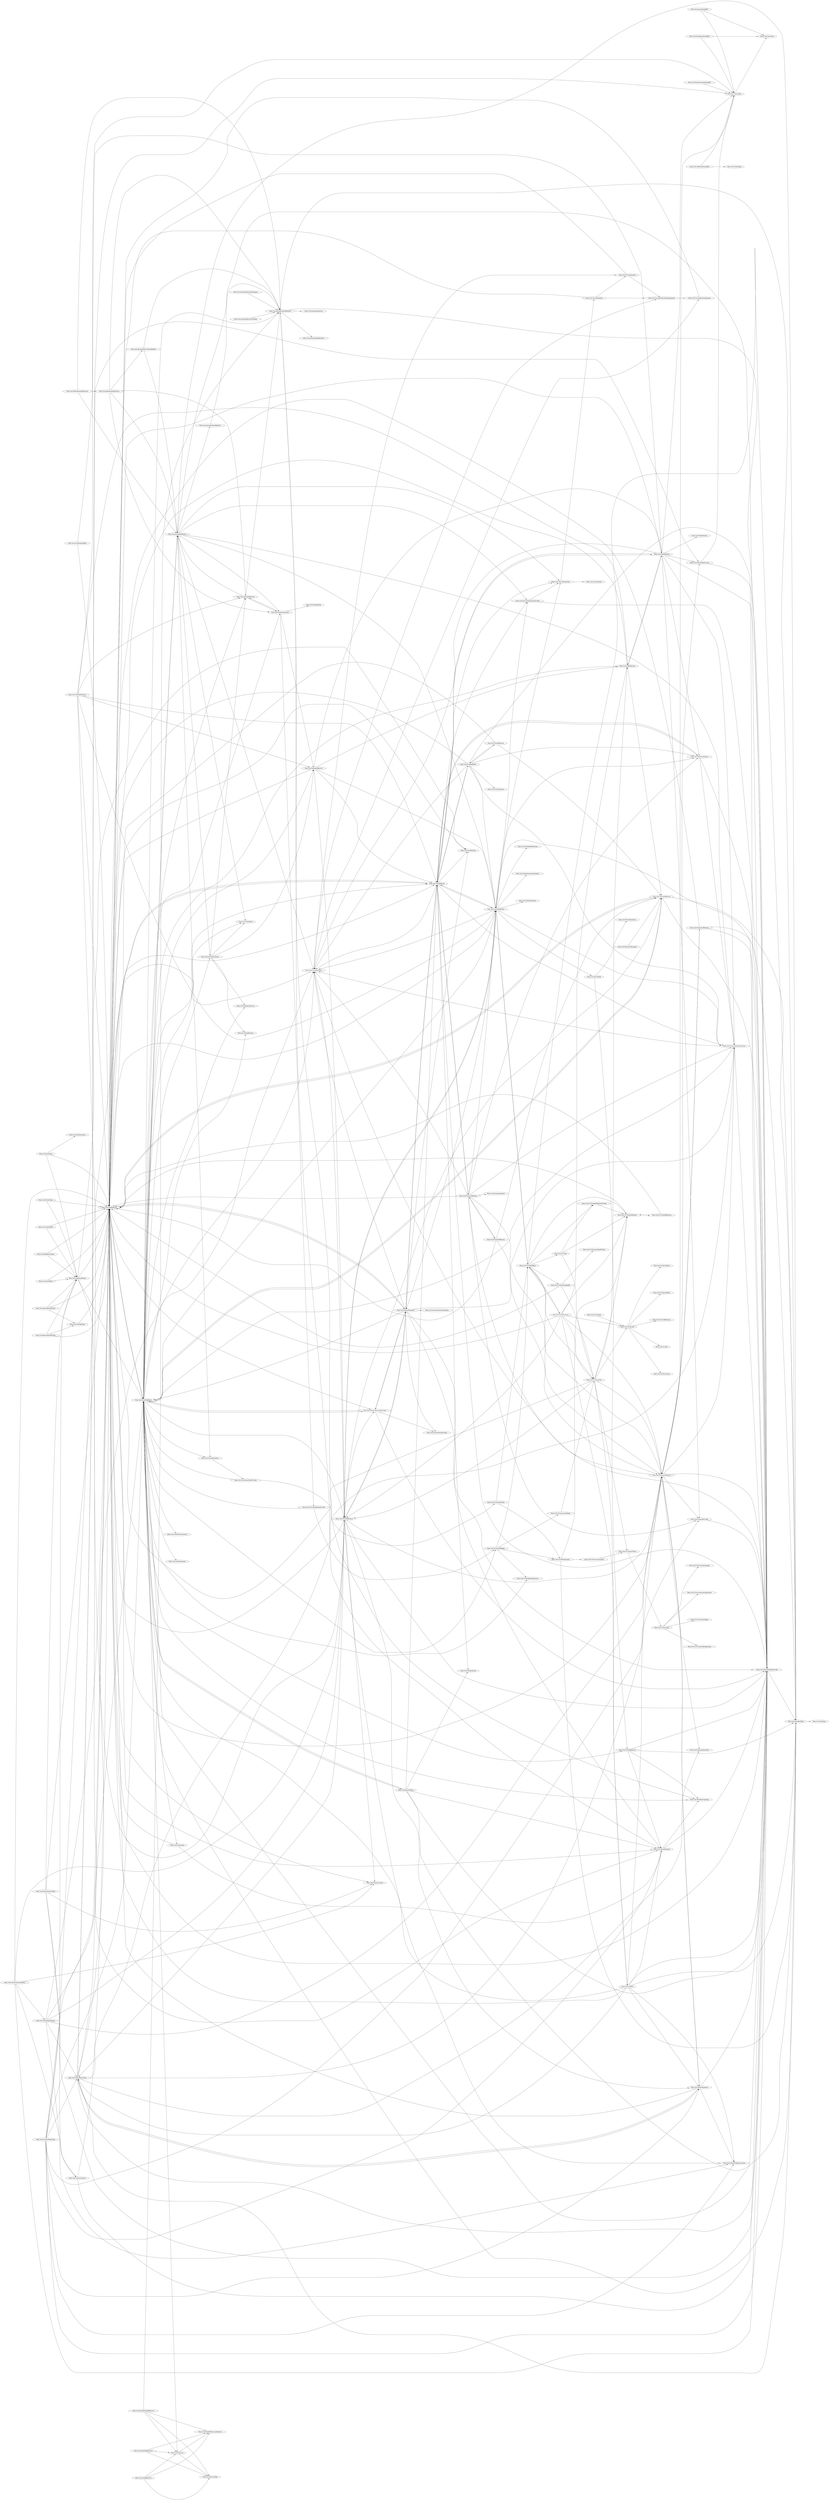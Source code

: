 digraph G {
    page="40,60"; 
    ratio=auto;
    rankdir=LR;
    fontsize=10;
   "Mono.Cecil.ArrayMarshalInfo" -> { rank=none; "Mono.Cecil.MarshalInfo"; "Mono.Cecil.NativeType" }
   "Mono.Cecil.ArrayType" -> { rank=none; "Mono.Cecil.ArrayDimension"; "Mono.Cecil.TypeReference"; "Mono.Cecil.TypeSpecification" }
   "Mono.Cecil.AssemblyDefinition" -> { rank=none; "Mono.Cecil.AssemblyNameDefinition"; "Mono.Cecil.CustomAttribute"; "Mono.Cecil.ICustomAttributeProvider"; "Mono.Cecil.IMetadataTokenProvider"; "Mono.Cecil.ISecurityDeclarationProvider"; "Mono.Cecil.MetadataToken"; "Mono.Cecil.MethodDefinition"; "Mono.Cecil.ModuleDefinition"; "Mono.Cecil.ModuleKind"; "Mono.Cecil.ModuleParameters"; "Mono.Cecil.ReaderParameters"; "Mono.Cecil.SecurityDeclaration"; "Mono.Cecil.WriterParameters" }
   "Mono.Cecil.AssemblyLinkedResource" -> { rank=none; "Mono.Cecil.AssemblyNameReference"; "Mono.Cecil.ManifestResourceAttributes"; "Mono.Cecil.Resource"; "Mono.Cecil.ResourceType" }
   "Mono.Cecil.AssemblyNameDefinition" -> { rank=none; "Mono.Cecil.AssemblyNameReference" }
   "Mono.Cecil.AssemblyNameReference" -> { rank=none; "Mono.Cecil.AssemblyAttributes"; "Mono.Cecil.AssemblyHashAlgorithm"; "Mono.Cecil.IMetadataScope"; "Mono.Cecil.IMetadataTokenProvider"; "Mono.Cecil.MetadataScopeType"; "Mono.Cecil.MetadataToken" }
   "Mono.Cecil.AssemblyResolutionException" -> { rank=none; "Mono.Cecil.AssemblyNameReference" }
   "Mono.Cecil.AssemblyResolveEventArgs" -> { rank=none; "Mono.Cecil.AssemblyNameReference" }
   "Mono.Cecil.AssemblyResolveEventHandler" -> { rank=none; "Mono.Cecil.AssemblyDefinition"; "Mono.Cecil.AssemblyNameReference" }
   "Mono.Cecil.BaseAssemblyResolver" -> { rank=none; "Mono.Cecil.AssemblyDefinition"; "Mono.Cecil.AssemblyNameReference"; "Mono.Cecil.AssemblyResolveEventHandler"; "Mono.Cecil.IAssemblyResolver"; "Mono.Cecil.ReaderParameters" }
   "Mono.Cecil.ByReferenceType" -> { rank=none; "Mono.Cecil.TypeReference"; "Mono.Cecil.TypeSpecification" }
   "Mono.Cecil.CallSite" -> { rank=none; "Mono.Cecil.IMetadataScope"; "Mono.Cecil.IMetadataTokenProvider"; "Mono.Cecil.IMethodSignature"; "Mono.Cecil.MetadataToken"; "Mono.Cecil.MethodCallingConvention"; "Mono.Cecil.MethodReturnType"; "Mono.Cecil.ModuleDefinition"; "Mono.Cecil.ParameterDefinition"; "Mono.Cecil.TypeReference" }
   "Mono.Cecil.Cil.Document" -> { rank=none; "Mono.Cecil.Cil.DocumentHashAlgorithm"; "Mono.Cecil.Cil.DocumentLanguage"; "Mono.Cecil.Cil.DocumentLanguageVendor"; "Mono.Cecil.Cil.DocumentType" }
   "Mono.Cecil.Cil.ExceptionHandler" -> { rank=none; "Mono.Cecil.Cil.ExceptionHandlerType"; "Mono.Cecil.Cil.Instruction"; "Mono.Cecil.TypeReference" }
   "Mono.Cecil.Cil.ILProcessor" -> { rank=none; "Mono.Cecil.CallSite"; "Mono.Cecil.Cil.Instruction"; "Mono.Cecil.Cil.MethodBody"; "Mono.Cecil.Cil.OpCode"; "Mono.Cecil.Cil.VariableDefinition"; "Mono.Cecil.FieldReference"; "Mono.Cecil.MethodReference"; "Mono.Cecil.ParameterDefinition"; "Mono.Cecil.TypeReference" }
   "Mono.Cecil.Cil.ISymbolReader" -> { rank=none; "Mono.Cecil.Cil.ImageDebugDirectory"; "Mono.Cecil.Cil.InstructionMapper"; "Mono.Cecil.Cil.MethodBody"; "Mono.Cecil.Cil.MethodSymbols" }
   "Mono.Cecil.Cil.ISymbolReaderProvider" -> { rank=none; "Mono.Cecil.Cil.ISymbolReader"; "Mono.Cecil.ModuleDefinition" }
   "Mono.Cecil.Cil.ISymbolWriter" -> { rank=none; "Mono.Cecil.Cil.MethodBody"; "Mono.Cecil.Cil.MethodSymbols" }
   "Mono.Cecil.Cil.ISymbolWriterProvider" -> { rank=none; "Mono.Cecil.Cil.ISymbolWriter"; "Mono.Cecil.ModuleDefinition" }
   "Mono.Cecil.Cil.IVariableDefinitionProvider" -> { rank=none; "Mono.Cecil.Cil.VariableDefinition" }
   "Mono.Cecil.Cil.Instruction" -> { rank=none; "Mono.Cecil.CallSite"; "Mono.Cecil.Cil.OpCode"; "Mono.Cecil.Cil.SequencePoint"; "Mono.Cecil.Cil.VariableDefinition"; "Mono.Cecil.FieldReference"; "Mono.Cecil.MethodReference"; "Mono.Cecil.ParameterDefinition"; "Mono.Cecil.TypeReference" }
   "Mono.Cecil.Cil.InstructionMapper" -> { rank=none; "Mono.Cecil.Cil.Instruction" }
   "Mono.Cecil.Cil.InstructionSymbol" -> { rank=none; "Mono.Cecil.Cil.SequencePoint" }
   "Mono.Cecil.Cil.MethodBody" -> { rank=none; "Mono.Cecil.Cil.ExceptionHandler"; "Mono.Cecil.Cil.ILProcessor"; "Mono.Cecil.Cil.IVariableDefinitionProvider"; "Mono.Cecil.Cil.Instruction"; "Mono.Cecil.Cil.Scope"; "Mono.Cecil.Cil.VariableDefinition"; "Mono.Cecil.MetadataToken"; "Mono.Cecil.MethodDefinition"; "Mono.Cecil.ParameterDefinition" }
   "Mono.Cecil.Cil.MethodSymbols" -> { rank=none; "Mono.Cecil.Cil.InstructionSymbol"; "Mono.Cecil.Cil.VariableDefinition"; "Mono.Cecil.MetadataToken" }
   "Mono.Cecil.Cil.OpCode" -> { rank=none; "Mono.Cecil.Cil.Code"; "Mono.Cecil.Cil.FlowControl"; "Mono.Cecil.Cil.OpCodeType"; "Mono.Cecil.Cil.OperandType"; "Mono.Cecil.Cil.StackBehaviour" }
   "Mono.Cecil.Cil.OpCodes" -> { rank=none; "Mono.Cecil.Cil.OpCode" }
   "Mono.Cecil.Cil.Scope" -> { rank=none; "Mono.Cecil.Cil.IVariableDefinitionProvider"; "Mono.Cecil.Cil.Instruction"; "Mono.Cecil.Cil.VariableDefinition" }
   "Mono.Cecil.Cil.SequencePoint" -> { rank=none; "Mono.Cecil.Cil.Document" }
   "Mono.Cecil.Cil.VariableDefinition" -> { rank=none; "Mono.Cecil.Cil.VariableReference"; "Mono.Cecil.TypeReference" }
   "Mono.Cecil.Cil.VariableReference" -> { rank=none; "Mono.Cecil.Cil.VariableDefinition"; "Mono.Cecil.TypeReference" }
   "Mono.Cecil.CustomAttribute" -> { rank=none; "Mono.Cecil.CustomAttributeArgument"; "Mono.Cecil.CustomAttributeNamedArgument"; "Mono.Cecil.ICustomAttribute"; "Mono.Cecil.MethodReference"; "Mono.Cecil.TypeReference" }
   "Mono.Cecil.CustomAttributeArgument" -> { rank=none; "Mono.Cecil.TypeReference" }
   "Mono.Cecil.CustomAttributeNamedArgument" -> { rank=none; "Mono.Cecil.CustomAttributeArgument" }
   "Mono.Cecil.CustomMarshalInfo" -> { rank=none; "Mono.Cecil.MarshalInfo"; "Mono.Cecil.TypeReference" }
   "Mono.Cecil.DefaultAssemblyResolver" -> { rank=none; "Mono.Cecil.AssemblyDefinition"; "Mono.Cecil.AssemblyNameReference"; "Mono.Cecil.BaseAssemblyResolver" }
   "Mono.Cecil.EmbeddedResource" -> { rank=none; "Mono.Cecil.ManifestResourceAttributes"; "Mono.Cecil.Resource"; "Mono.Cecil.ResourceType" }
   "Mono.Cecil.EventDefinition" -> { rank=none; "Mono.Cecil.CustomAttribute"; "Mono.Cecil.EventAttributes"; "Mono.Cecil.EventReference"; "Mono.Cecil.ICustomAttributeProvider"; "Mono.Cecil.IMemberDefinition"; "Mono.Cecil.IMetadataTokenProvider"; "Mono.Cecil.MethodDefinition"; "Mono.Cecil.TypeDefinition"; "Mono.Cecil.TypeReference" }
   "Mono.Cecil.EventReference" -> { rank=none; "Mono.Cecil.EventDefinition"; "Mono.Cecil.MemberReference"; "Mono.Cecil.TypeReference" }
   "Mono.Cecil.ExportedType" -> { rank=none; "Mono.Cecil.IMetadataScope"; "Mono.Cecil.IMetadataTokenProvider"; "Mono.Cecil.MetadataToken"; "Mono.Cecil.ModuleDefinition"; "Mono.Cecil.TypeAttributes"; "Mono.Cecil.TypeDefinition" }
   "Mono.Cecil.FieldDefinition" -> { rank=none; "Mono.Cecil.CustomAttribute"; "Mono.Cecil.FieldAttributes"; "Mono.Cecil.FieldReference"; "Mono.Cecil.IConstantProvider"; "Mono.Cecil.ICustomAttributeProvider"; "Mono.Cecil.IMarshalInfoProvider"; "Mono.Cecil.IMemberDefinition"; "Mono.Cecil.IMetadataTokenProvider"; "Mono.Cecil.MarshalInfo"; "Mono.Cecil.TypeDefinition"; "Mono.Cecil.TypeReference" }
   "Mono.Cecil.FieldReference" -> { rank=none; "Mono.Cecil.FieldDefinition"; "Mono.Cecil.MemberReference"; "Mono.Cecil.TypeReference" }
   "Mono.Cecil.FixedArrayMarshalInfo" -> { rank=none; "Mono.Cecil.MarshalInfo"; "Mono.Cecil.NativeType" }
   "Mono.Cecil.FixedSysStringMarshalInfo" -> { rank=none; "Mono.Cecil.MarshalInfo" }
   "Mono.Cecil.FunctionPointerType" -> { rank=none; "Mono.Cecil.IMetadataScope"; "Mono.Cecil.IMetadataTokenProvider"; "Mono.Cecil.IMethodSignature"; "Mono.Cecil.MethodCallingConvention"; "Mono.Cecil.MethodReturnType"; "Mono.Cecil.ModuleDefinition"; "Mono.Cecil.ParameterDefinition"; "Mono.Cecil.TypeDefinition"; "Mono.Cecil.TypeReference"; "Mono.Cecil.TypeSpecification" }
   "Mono.Cecil.GenericInstanceMethod" -> { rank=none; "Mono.Cecil.IGenericContext"; "Mono.Cecil.IGenericInstance"; "Mono.Cecil.IMetadataTokenProvider"; "Mono.Cecil.MethodReference"; "Mono.Cecil.MethodSpecification"; "Mono.Cecil.TypeReference" }
   "Mono.Cecil.GenericInstanceType" -> { rank=none; "Mono.Cecil.IGenericContext"; "Mono.Cecil.IGenericInstance"; "Mono.Cecil.IMetadataTokenProvider"; "Mono.Cecil.TypeReference"; "Mono.Cecil.TypeSpecification" }
   "Mono.Cecil.GenericParameter" -> { rank=none; "Mono.Cecil.CustomAttribute"; "Mono.Cecil.GenericParameterAttributes"; "Mono.Cecil.GenericParameterType"; "Mono.Cecil.ICustomAttributeProvider"; "Mono.Cecil.IGenericParameterProvider"; "Mono.Cecil.IMetadataScope"; "Mono.Cecil.IMetadataTokenProvider"; "Mono.Cecil.MetadataType"; "Mono.Cecil.MethodReference"; "Mono.Cecil.ModuleDefinition"; "Mono.Cecil.TypeDefinition"; "Mono.Cecil.TypeReference" }
   "Mono.Cecil.IAssemblyResolver" -> { rank=none; "Mono.Cecil.AssemblyDefinition"; "Mono.Cecil.AssemblyNameReference"; "Mono.Cecil.ReaderParameters" }
   "Mono.Cecil.IConstantProvider" -> { rank=none; "Mono.Cecil.IMetadataTokenProvider" }
   "Mono.Cecil.ICustomAttribute" -> { rank=none; "Mono.Cecil.CustomAttributeNamedArgument"; "Mono.Cecil.TypeReference" }
   "Mono.Cecil.ICustomAttributeProvider" -> { rank=none; "Mono.Cecil.CustomAttribute"; "Mono.Cecil.IMetadataTokenProvider" }
   "Mono.Cecil.IGenericInstance" -> { rank=none; "Mono.Cecil.IMetadataTokenProvider"; "Mono.Cecil.TypeReference" }
   "Mono.Cecil.IGenericParameterProvider" -> { rank=none; "Mono.Cecil.GenericParameter"; "Mono.Cecil.GenericParameterType"; "Mono.Cecil.IMetadataTokenProvider"; "Mono.Cecil.ModuleDefinition" }
   "Mono.Cecil.IMarshalInfoProvider" -> { rank=none; "Mono.Cecil.IMetadataTokenProvider"; "Mono.Cecil.MarshalInfo" }
   "Mono.Cecil.IMemberDefinition" -> { rank=none; "Mono.Cecil.ICustomAttributeProvider"; "Mono.Cecil.IMetadataTokenProvider"; "Mono.Cecil.TypeDefinition" }
   "Mono.Cecil.IMetadataResolver" -> { rank=none; "Mono.Cecil.FieldDefinition"; "Mono.Cecil.FieldReference"; "Mono.Cecil.MethodDefinition"; "Mono.Cecil.MethodReference"; "Mono.Cecil.TypeDefinition"; "Mono.Cecil.TypeReference" }
   "Mono.Cecil.IMetadataScope" -> { rank=none; "Mono.Cecil.IMetadataTokenProvider"; "Mono.Cecil.MetadataScopeType" }
   "Mono.Cecil.IMetadataTokenProvider" -> { rank=none; "Mono.Cecil.MetadataToken" }
   "Mono.Cecil.IMethodSignature" -> { rank=none; "Mono.Cecil.IMetadataTokenProvider"; "Mono.Cecil.MethodCallingConvention"; "Mono.Cecil.MethodReturnType"; "Mono.Cecil.ParameterDefinition"; "Mono.Cecil.TypeReference" }
   "Mono.Cecil.IModifierType" -> { rank=none; "Mono.Cecil.TypeReference" }
   "Mono.Cecil.ISecurityDeclarationProvider" -> { rank=none; "Mono.Cecil.IMetadataTokenProvider"; "Mono.Cecil.SecurityDeclaration" }
   "Mono.Cecil.LinkedResource" -> { rank=none; "Mono.Cecil.ManifestResourceAttributes"; "Mono.Cecil.Resource"; "Mono.Cecil.ResourceType" }
   "Mono.Cecil.MarshalInfo" -> { rank=none; "Mono.Cecil.NativeType" }
   "Mono.Cecil.MemberReference" -> { rank=none; "Mono.Cecil.IMetadataTokenProvider"; "Mono.Cecil.MetadataToken"; "Mono.Cecil.ModuleDefinition"; "Mono.Cecil.TypeReference" }
   "Mono.Cecil.MetadataResolver" -> { rank=none; "Mono.Cecil.FieldDefinition"; "Mono.Cecil.FieldReference"; "Mono.Cecil.IAssemblyResolver"; "Mono.Cecil.IMetadataResolver"; "Mono.Cecil.MethodDefinition"; "Mono.Cecil.MethodReference"; "Mono.Cecil.TypeDefinition"; "Mono.Cecil.TypeReference" }
   "Mono.Cecil.MetadataToken" -> { rank=none; "Mono.Cecil.TokenType" }
   "Mono.Cecil.MethodDefinition" -> { rank=none; "Mono.Cecil.Cil.MethodBody"; "Mono.Cecil.CustomAttribute"; "Mono.Cecil.GenericParameter"; "Mono.Cecil.ICustomAttributeProvider"; "Mono.Cecil.IMemberDefinition"; "Mono.Cecil.IMetadataTokenProvider"; "Mono.Cecil.ISecurityDeclarationProvider"; "Mono.Cecil.MethodAttributes"; "Mono.Cecil.MethodImplAttributes"; "Mono.Cecil.MethodReference"; "Mono.Cecil.MethodSemanticsAttributes"; "Mono.Cecil.PInvokeInfo"; "Mono.Cecil.SecurityDeclaration"; "Mono.Cecil.TypeDefinition"; "Mono.Cecil.TypeReference" }
   "Mono.Cecil.MethodReference" -> { rank=none; "Mono.Cecil.GenericParameter"; "Mono.Cecil.IGenericContext"; "Mono.Cecil.IGenericParameterProvider"; "Mono.Cecil.IMetadataTokenProvider"; "Mono.Cecil.IMethodSignature"; "Mono.Cecil.MemberReference"; "Mono.Cecil.MethodCallingConvention"; "Mono.Cecil.MethodDefinition"; "Mono.Cecil.MethodReturnType"; "Mono.Cecil.ParameterDefinition"; "Mono.Cecil.TypeReference" }
   "Mono.Cecil.MethodReturnType" -> { rank=none; "Mono.Cecil.CustomAttribute"; "Mono.Cecil.IConstantProvider"; "Mono.Cecil.ICustomAttributeProvider"; "Mono.Cecil.IMarshalInfoProvider"; "Mono.Cecil.IMetadataTokenProvider"; "Mono.Cecil.IMethodSignature"; "Mono.Cecil.MarshalInfo"; "Mono.Cecil.MetadataToken"; "Mono.Cecil.ParameterAttributes"; "Mono.Cecil.TypeReference" }
   "Mono.Cecil.MethodSpecification" -> { rank=none; "Mono.Cecil.MethodCallingConvention"; "Mono.Cecil.MethodReference"; "Mono.Cecil.MethodReturnType"; "Mono.Cecil.ModuleDefinition"; "Mono.Cecil.ParameterDefinition"; "Mono.Cecil.TypeReference" }
   "Mono.Cecil.ModuleDefinition" -> { rank=none; "Mono.Cecil.AssemblyDefinition"; "Mono.Cecil.AssemblyNameReference"; "Mono.Cecil.Cil.ISymbolReader"; "Mono.Cecil.Cil.ImageDebugDirectory"; "Mono.Cecil.CustomAttribute"; "Mono.Cecil.ExportedType"; "Mono.Cecil.FieldReference"; "Mono.Cecil.IAssemblyResolver"; "Mono.Cecil.ICustomAttributeProvider"; "Mono.Cecil.IGenericParameterProvider"; "Mono.Cecil.IMetadataResolver"; "Mono.Cecil.IMetadataTokenProvider"; "Mono.Cecil.MemberReference"; "Mono.Cecil.MetadataScopeType"; "Mono.Cecil.MetadataToken"; "Mono.Cecil.MethodDefinition"; "Mono.Cecil.MethodReference"; "Mono.Cecil.ModuleAttributes"; "Mono.Cecil.ModuleCharacteristics"; "Mono.Cecil.ModuleKind"; "Mono.Cecil.ModuleParameters"; "Mono.Cecil.ModuleReference"; "Mono.Cecil.ReaderParameters"; "Mono.Cecil.Resource"; "Mono.Cecil.TargetArchitecture"; "Mono.Cecil.TargetRuntime"; "Mono.Cecil.TypeDefinition"; "Mono.Cecil.TypeReference"; "Mono.Cecil.TypeSystem"; "Mono.Cecil.WriterParameters" }
   "Mono.Cecil.ModuleParameters" -> { rank=none; "Mono.Cecil.IAssemblyResolver"; "Mono.Cecil.IMetadataResolver"; "Mono.Cecil.ModuleKind"; "Mono.Cecil.TargetArchitecture"; "Mono.Cecil.TargetRuntime" }
   "Mono.Cecil.ModuleReference" -> { rank=none; "Mono.Cecil.IMetadataScope"; "Mono.Cecil.IMetadataTokenProvider"; "Mono.Cecil.MetadataScopeType"; "Mono.Cecil.MetadataToken" }
   "Mono.Cecil.OptionalModifierType" -> { rank=none; "Mono.Cecil.IModifierType"; "Mono.Cecil.TypeReference"; "Mono.Cecil.TypeSpecification" }
   "Mono.Cecil.PInvokeInfo" -> { rank=none; "Mono.Cecil.ModuleReference"; "Mono.Cecil.PInvokeAttributes" }
   "Mono.Cecil.ParameterDefinition" -> { rank=none; "Mono.Cecil.CustomAttribute"; "Mono.Cecil.IConstantProvider"; "Mono.Cecil.ICustomAttributeProvider"; "Mono.Cecil.IMarshalInfoProvider"; "Mono.Cecil.IMetadataTokenProvider"; "Mono.Cecil.IMethodSignature"; "Mono.Cecil.MarshalInfo"; "Mono.Cecil.ParameterAttributes"; "Mono.Cecil.ParameterReference"; "Mono.Cecil.TypeReference" }
   "Mono.Cecil.ParameterReference" -> { rank=none; "Mono.Cecil.IMetadataTokenProvider"; "Mono.Cecil.MetadataToken"; "Mono.Cecil.ParameterDefinition"; "Mono.Cecil.TypeReference" }
   "Mono.Cecil.PinnedType" -> { rank=none; "Mono.Cecil.TypeReference"; "Mono.Cecil.TypeSpecification" }
   "Mono.Cecil.PointerType" -> { rank=none; "Mono.Cecil.TypeReference"; "Mono.Cecil.TypeSpecification" }
   "Mono.Cecil.PropertyDefinition" -> { rank=none; "Mono.Cecil.CustomAttribute"; "Mono.Cecil.IConstantProvider"; "Mono.Cecil.ICustomAttributeProvider"; "Mono.Cecil.IMemberDefinition"; "Mono.Cecil.IMetadataTokenProvider"; "Mono.Cecil.MethodDefinition"; "Mono.Cecil.ParameterDefinition"; "Mono.Cecil.PropertyAttributes"; "Mono.Cecil.PropertyReference"; "Mono.Cecil.TypeDefinition"; "Mono.Cecil.TypeReference" }
   "Mono.Cecil.PropertyReference" -> { rank=none; "Mono.Cecil.MemberReference"; "Mono.Cecil.ParameterDefinition"; "Mono.Cecil.PropertyDefinition"; "Mono.Cecil.TypeReference" }
   "Mono.Cecil.ReaderParameters" -> { rank=none; "Mono.Cecil.Cil.ISymbolReaderProvider"; "Mono.Cecil.IAssemblyResolver"; "Mono.Cecil.IMetadataResolver"; "Mono.Cecil.ReadingMode" }
   "Mono.Cecil.RequiredModifierType" -> { rank=none; "Mono.Cecil.IModifierType"; "Mono.Cecil.TypeReference"; "Mono.Cecil.TypeSpecification" }
   "Mono.Cecil.ResolutionException" -> { rank=none; "Mono.Cecil.MemberReference" }
   "Mono.Cecil.Resource" -> { rank=none; "Mono.Cecil.ManifestResourceAttributes"; "Mono.Cecil.ResourceType" }
   "Mono.Cecil.SafeArrayMarshalInfo" -> { rank=none; "Mono.Cecil.MarshalInfo"; "Mono.Cecil.VariantType" }
   "Mono.Cecil.SecurityAttribute" -> { rank=none; "Mono.Cecil.CustomAttributeNamedArgument"; "Mono.Cecil.ICustomAttribute"; "Mono.Cecil.TypeReference" }
   "Mono.Cecil.SecurityDeclaration" -> { rank=none; "Mono.Cecil.SecurityAction"; "Mono.Cecil.SecurityAttribute" }
   "Mono.Cecil.SentinelType" -> { rank=none; "Mono.Cecil.TypeReference"; "Mono.Cecil.TypeSpecification" }
   "Mono.Cecil.TypeDefinition" -> { rank=none; "Mono.Cecil.CustomAttribute"; "Mono.Cecil.EventDefinition"; "Mono.Cecil.FieldDefinition"; "Mono.Cecil.GenericParameter"; "Mono.Cecil.ICustomAttributeProvider"; "Mono.Cecil.IMemberDefinition"; "Mono.Cecil.IMetadataTokenProvider"; "Mono.Cecil.ISecurityDeclarationProvider"; "Mono.Cecil.MetadataType"; "Mono.Cecil.MethodDefinition"; "Mono.Cecil.PropertyDefinition"; "Mono.Cecil.SecurityDeclaration"; "Mono.Cecil.TypeAttributes"; "Mono.Cecil.TypeReference" }
   "Mono.Cecil.TypeReference" -> { rank=none; "Mono.Cecil.GenericParameter"; "Mono.Cecil.IGenericContext"; "Mono.Cecil.IGenericParameterProvider"; "Mono.Cecil.IMetadataScope"; "Mono.Cecil.IMetadataTokenProvider"; "Mono.Cecil.MemberReference"; "Mono.Cecil.MetadataType"; "Mono.Cecil.ModuleDefinition"; "Mono.Cecil.TypeDefinition" }
   "Mono.Cecil.TypeSpecification" -> { rank=none; "Mono.Cecil.IMetadataScope"; "Mono.Cecil.MetadataType"; "Mono.Cecil.ModuleDefinition"; "Mono.Cecil.TypeReference" }
   "Mono.Cecil.TypeSystem" -> { rank=none; "Mono.Cecil.IMetadataScope"; "Mono.Cecil.TypeReference" }
   "Mono.Cecil.WriterParameters" -> { rank=none; "Mono.Cecil.Cil.ISymbolWriterProvider" }
   }
